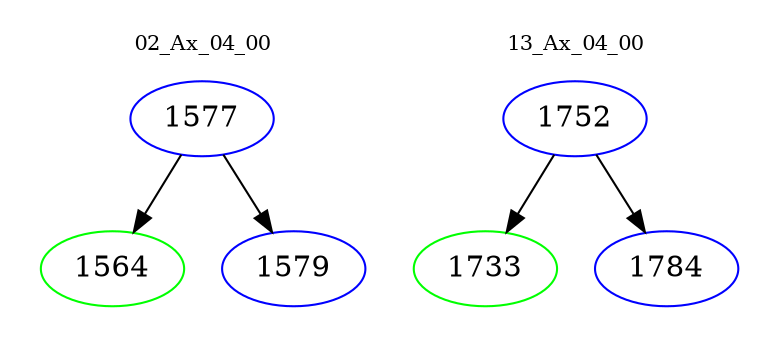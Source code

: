 digraph{
subgraph cluster_0 {
color = white
label = "02_Ax_04_00";
fontsize=10;
T0_1577 [label="1577", color="blue"]
T0_1577 -> T0_1564 [color="black"]
T0_1564 [label="1564", color="green"]
T0_1577 -> T0_1579 [color="black"]
T0_1579 [label="1579", color="blue"]
}
subgraph cluster_1 {
color = white
label = "13_Ax_04_00";
fontsize=10;
T1_1752 [label="1752", color="blue"]
T1_1752 -> T1_1733 [color="black"]
T1_1733 [label="1733", color="green"]
T1_1752 -> T1_1784 [color="black"]
T1_1784 [label="1784", color="blue"]
}
}
